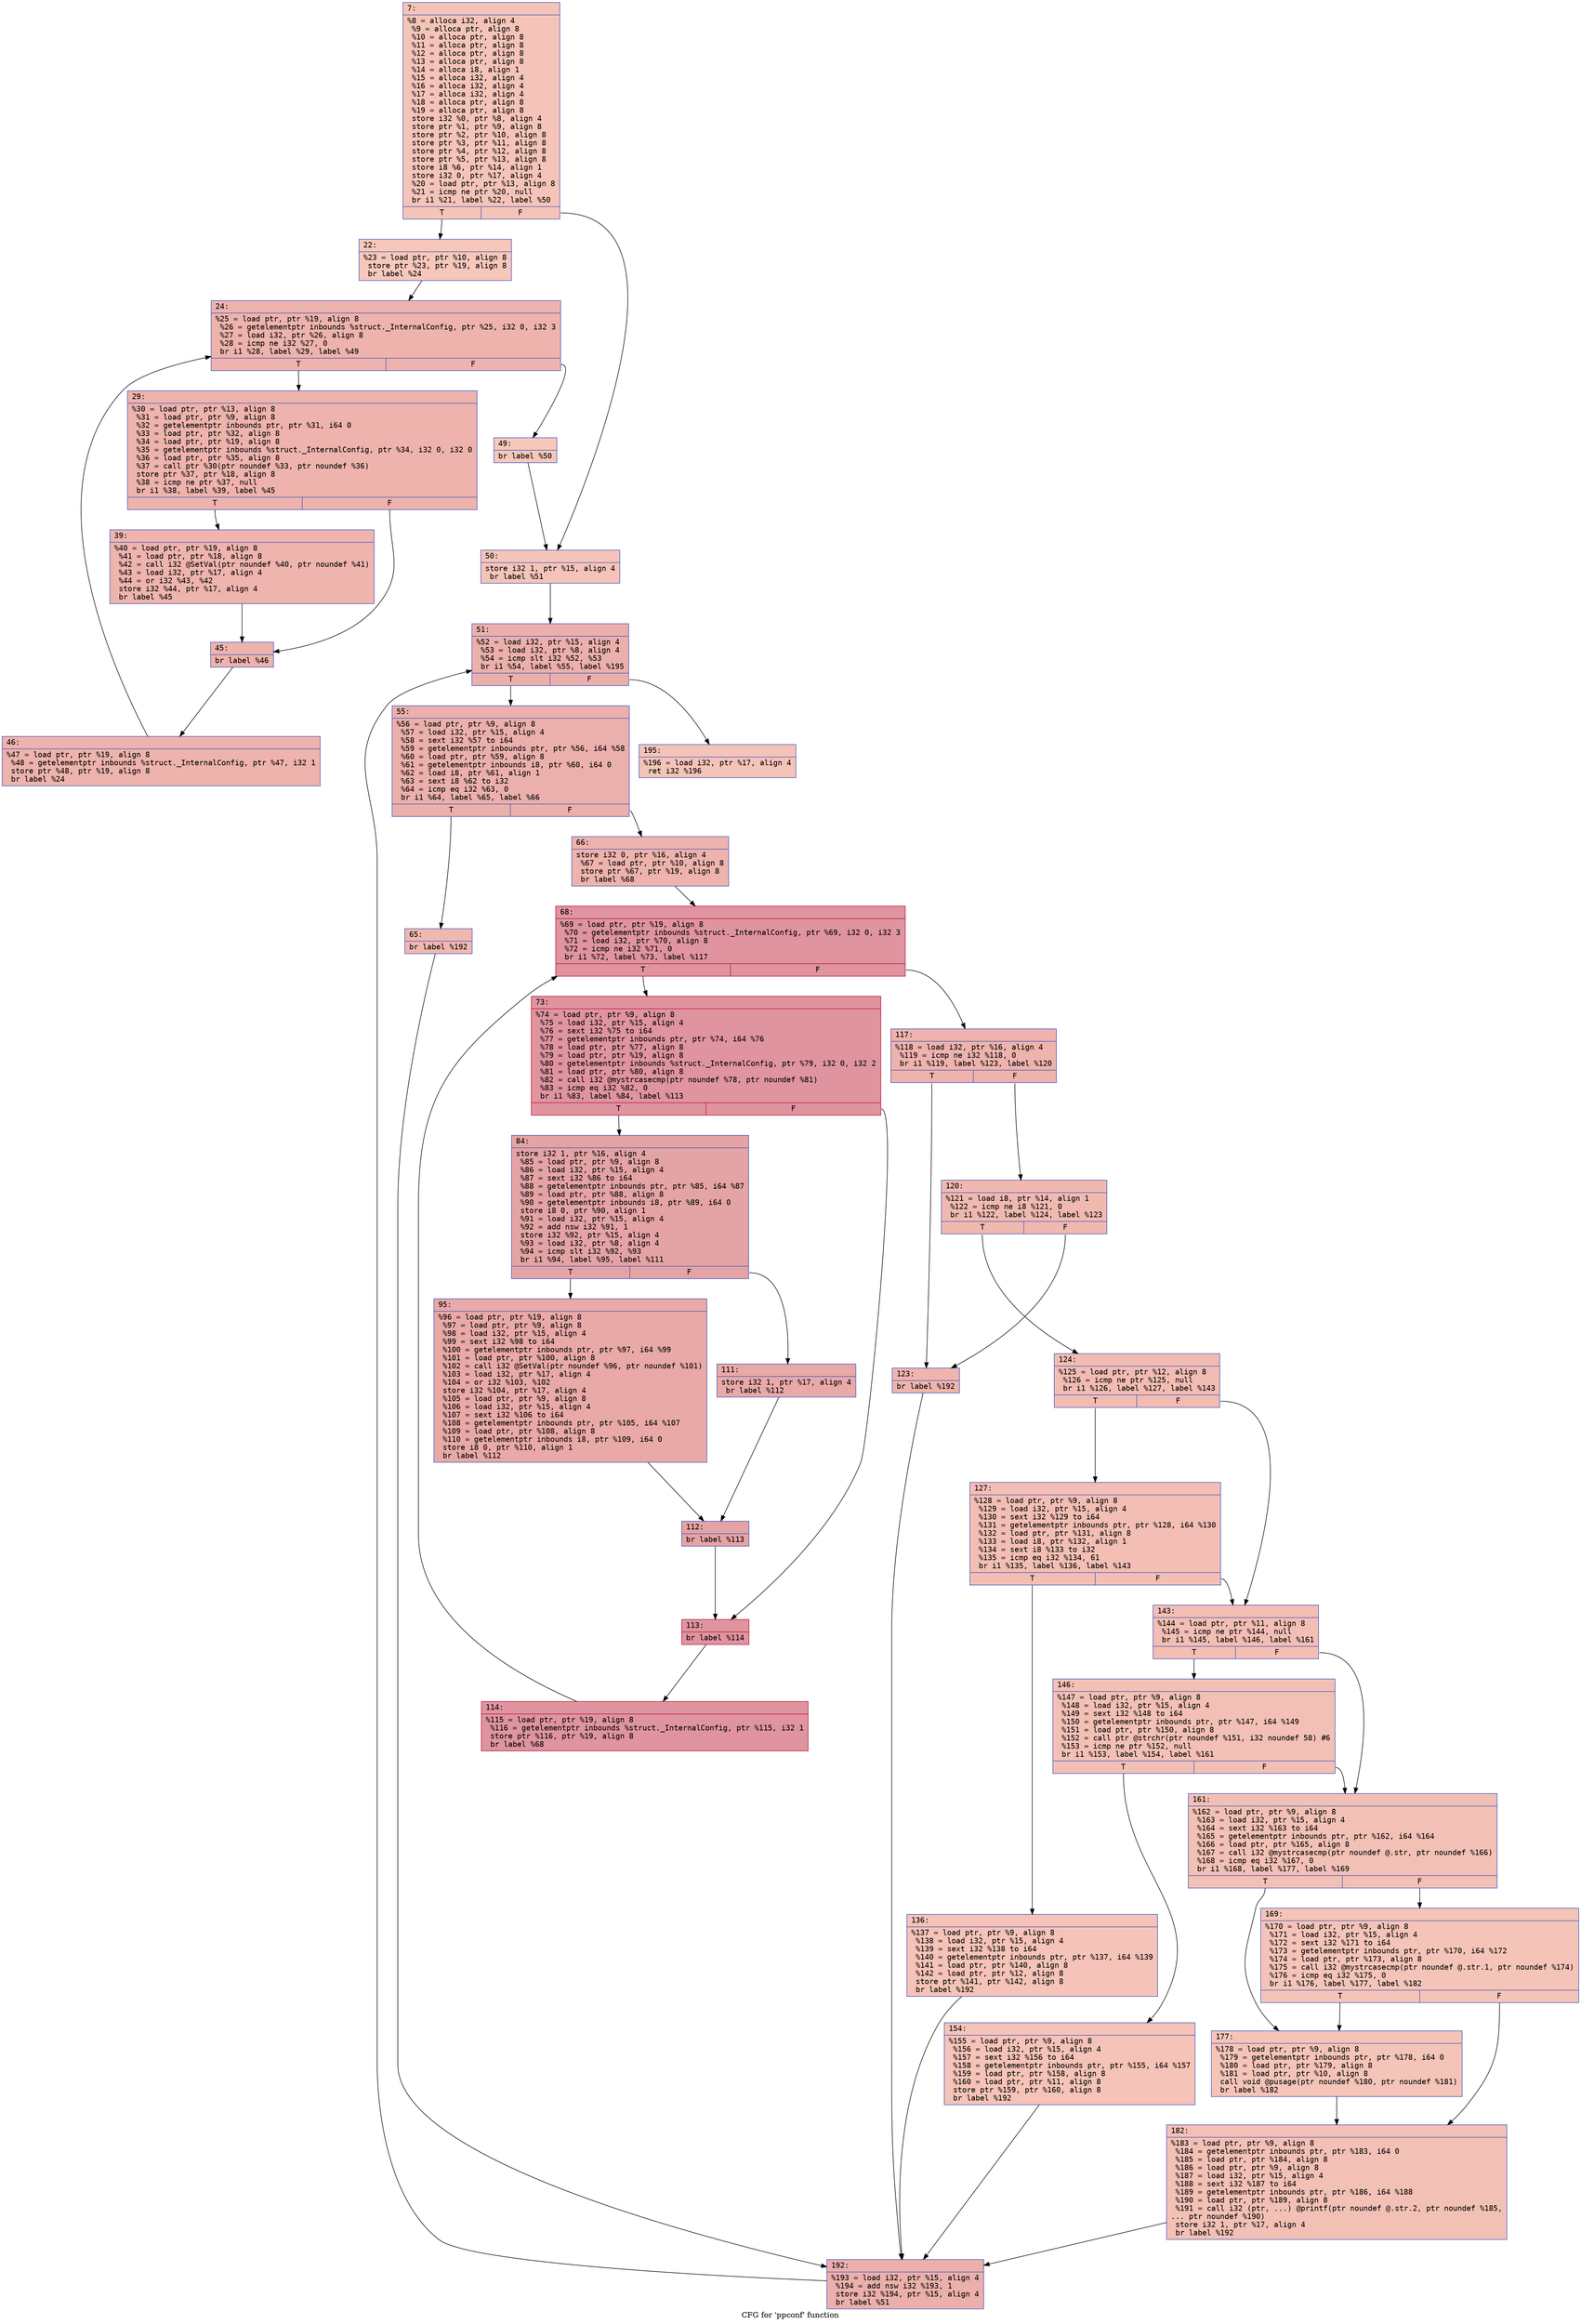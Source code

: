 digraph "CFG for 'ppconf' function" {
	label="CFG for 'ppconf' function";

	Node0x600003f17ac0 [shape=record,color="#3d50c3ff", style=filled, fillcolor="#e97a5f70" fontname="Courier",label="{7:\l|  %8 = alloca i32, align 4\l  %9 = alloca ptr, align 8\l  %10 = alloca ptr, align 8\l  %11 = alloca ptr, align 8\l  %12 = alloca ptr, align 8\l  %13 = alloca ptr, align 8\l  %14 = alloca i8, align 1\l  %15 = alloca i32, align 4\l  %16 = alloca i32, align 4\l  %17 = alloca i32, align 4\l  %18 = alloca ptr, align 8\l  %19 = alloca ptr, align 8\l  store i32 %0, ptr %8, align 4\l  store ptr %1, ptr %9, align 8\l  store ptr %2, ptr %10, align 8\l  store ptr %3, ptr %11, align 8\l  store ptr %4, ptr %12, align 8\l  store ptr %5, ptr %13, align 8\l  store i8 %6, ptr %14, align 1\l  store i32 0, ptr %17, align 4\l  %20 = load ptr, ptr %13, align 8\l  %21 = icmp ne ptr %20, null\l  br i1 %21, label %22, label %50\l|{<s0>T|<s1>F}}"];
	Node0x600003f17ac0:s0 -> Node0x600003f17b10[tooltip="7 -> 22\nProbability 62.50%" ];
	Node0x600003f17ac0:s1 -> Node0x600003f17d40[tooltip="7 -> 50\nProbability 37.50%" ];
	Node0x600003f17b10 [shape=record,color="#3d50c3ff", style=filled, fillcolor="#ec7f6370" fontname="Courier",label="{22:\l|  %23 = load ptr, ptr %10, align 8\l  store ptr %23, ptr %19, align 8\l  br label %24\l}"];
	Node0x600003f17b10 -> Node0x600003f17b60[tooltip="22 -> 24\nProbability 100.00%" ];
	Node0x600003f17b60 [shape=record,color="#3d50c3ff", style=filled, fillcolor="#d6524470" fontname="Courier",label="{24:\l|  %25 = load ptr, ptr %19, align 8\l  %26 = getelementptr inbounds %struct._InternalConfig, ptr %25, i32 0, i32 3\l  %27 = load i32, ptr %26, align 8\l  %28 = icmp ne i32 %27, 0\l  br i1 %28, label %29, label %49\l|{<s0>T|<s1>F}}"];
	Node0x600003f17b60:s0 -> Node0x600003f17bb0[tooltip="24 -> 29\nProbability 96.88%" ];
	Node0x600003f17b60:s1 -> Node0x600003f17cf0[tooltip="24 -> 49\nProbability 3.12%" ];
	Node0x600003f17bb0 [shape=record,color="#3d50c3ff", style=filled, fillcolor="#d6524470" fontname="Courier",label="{29:\l|  %30 = load ptr, ptr %13, align 8\l  %31 = load ptr, ptr %9, align 8\l  %32 = getelementptr inbounds ptr, ptr %31, i64 0\l  %33 = load ptr, ptr %32, align 8\l  %34 = load ptr, ptr %19, align 8\l  %35 = getelementptr inbounds %struct._InternalConfig, ptr %34, i32 0, i32 0\l  %36 = load ptr, ptr %35, align 8\l  %37 = call ptr %30(ptr noundef %33, ptr noundef %36)\l  store ptr %37, ptr %18, align 8\l  %38 = icmp ne ptr %37, null\l  br i1 %38, label %39, label %45\l|{<s0>T|<s1>F}}"];
	Node0x600003f17bb0:s0 -> Node0x600003f17c00[tooltip="29 -> 39\nProbability 62.50%" ];
	Node0x600003f17bb0:s1 -> Node0x600003f17c50[tooltip="29 -> 45\nProbability 37.50%" ];
	Node0x600003f17c00 [shape=record,color="#3d50c3ff", style=filled, fillcolor="#d8564670" fontname="Courier",label="{39:\l|  %40 = load ptr, ptr %19, align 8\l  %41 = load ptr, ptr %18, align 8\l  %42 = call i32 @SetVal(ptr noundef %40, ptr noundef %41)\l  %43 = load i32, ptr %17, align 4\l  %44 = or i32 %43, %42\l  store i32 %44, ptr %17, align 4\l  br label %45\l}"];
	Node0x600003f17c00 -> Node0x600003f17c50[tooltip="39 -> 45\nProbability 100.00%" ];
	Node0x600003f17c50 [shape=record,color="#3d50c3ff", style=filled, fillcolor="#d6524470" fontname="Courier",label="{45:\l|  br label %46\l}"];
	Node0x600003f17c50 -> Node0x600003f17ca0[tooltip="45 -> 46\nProbability 100.00%" ];
	Node0x600003f17ca0 [shape=record,color="#3d50c3ff", style=filled, fillcolor="#d6524470" fontname="Courier",label="{46:\l|  %47 = load ptr, ptr %19, align 8\l  %48 = getelementptr inbounds %struct._InternalConfig, ptr %47, i32 1\l  store ptr %48, ptr %19, align 8\l  br label %24\l}"];
	Node0x600003f17ca0 -> Node0x600003f17b60[tooltip="46 -> 24\nProbability 100.00%" ];
	Node0x600003f17cf0 [shape=record,color="#3d50c3ff", style=filled, fillcolor="#ec7f6370" fontname="Courier",label="{49:\l|  br label %50\l}"];
	Node0x600003f17cf0 -> Node0x600003f17d40[tooltip="49 -> 50\nProbability 100.00%" ];
	Node0x600003f17d40 [shape=record,color="#3d50c3ff", style=filled, fillcolor="#e97a5f70" fontname="Courier",label="{50:\l|  store i32 1, ptr %15, align 4\l  br label %51\l}"];
	Node0x600003f17d40 -> Node0x600003f17d90[tooltip="50 -> 51\nProbability 100.00%" ];
	Node0x600003f17d90 [shape=record,color="#3d50c3ff", style=filled, fillcolor="#d24b4070" fontname="Courier",label="{51:\l|  %52 = load i32, ptr %15, align 4\l  %53 = load i32, ptr %8, align 4\l  %54 = icmp slt i32 %52, %53\l  br i1 %54, label %55, label %195\l|{<s0>T|<s1>F}}"];
	Node0x600003f17d90:s0 -> Node0x600003f17de0[tooltip="51 -> 55\nProbability 96.88%" ];
	Node0x600003f17d90:s1 -> Node0x600003f105f0[tooltip="51 -> 195\nProbability 3.12%" ];
	Node0x600003f17de0 [shape=record,color="#3d50c3ff", style=filled, fillcolor="#d24b4070" fontname="Courier",label="{55:\l|  %56 = load ptr, ptr %9, align 8\l  %57 = load i32, ptr %15, align 4\l  %58 = sext i32 %57 to i64\l  %59 = getelementptr inbounds ptr, ptr %56, i64 %58\l  %60 = load ptr, ptr %59, align 8\l  %61 = getelementptr inbounds i8, ptr %60, i64 0\l  %62 = load i8, ptr %61, align 1\l  %63 = sext i8 %62 to i32\l  %64 = icmp eq i32 %63, 0\l  br i1 %64, label %65, label %66\l|{<s0>T|<s1>F}}"];
	Node0x600003f17de0:s0 -> Node0x600003f17e30[tooltip="55 -> 65\nProbability 37.50%" ];
	Node0x600003f17de0:s1 -> Node0x600003f17e80[tooltip="55 -> 66\nProbability 62.50%" ];
	Node0x600003f17e30 [shape=record,color="#3d50c3ff", style=filled, fillcolor="#dc5d4a70" fontname="Courier",label="{65:\l|  br label %192\l}"];
	Node0x600003f17e30 -> Node0x600003f105a0[tooltip="65 -> 192\nProbability 100.00%" ];
	Node0x600003f17e80 [shape=record,color="#3d50c3ff", style=filled, fillcolor="#d6524470" fontname="Courier",label="{66:\l|  store i32 0, ptr %16, align 4\l  %67 = load ptr, ptr %10, align 8\l  store ptr %67, ptr %19, align 8\l  br label %68\l}"];
	Node0x600003f17e80 -> Node0x600003f17ed0[tooltip="66 -> 68\nProbability 100.00%" ];
	Node0x600003f17ed0 [shape=record,color="#b70d28ff", style=filled, fillcolor="#b70d2870" fontname="Courier",label="{68:\l|  %69 = load ptr, ptr %19, align 8\l  %70 = getelementptr inbounds %struct._InternalConfig, ptr %69, i32 0, i32 3\l  %71 = load i32, ptr %70, align 8\l  %72 = icmp ne i32 %71, 0\l  br i1 %72, label %73, label %117\l|{<s0>T|<s1>F}}"];
	Node0x600003f17ed0:s0 -> Node0x600003f17f20[tooltip="68 -> 73\nProbability 96.88%" ];
	Node0x600003f17ed0:s1 -> Node0x600003f10190[tooltip="68 -> 117\nProbability 3.12%" ];
	Node0x600003f17f20 [shape=record,color="#b70d28ff", style=filled, fillcolor="#b70d2870" fontname="Courier",label="{73:\l|  %74 = load ptr, ptr %9, align 8\l  %75 = load i32, ptr %15, align 4\l  %76 = sext i32 %75 to i64\l  %77 = getelementptr inbounds ptr, ptr %74, i64 %76\l  %78 = load ptr, ptr %77, align 8\l  %79 = load ptr, ptr %19, align 8\l  %80 = getelementptr inbounds %struct._InternalConfig, ptr %79, i32 0, i32 2\l  %81 = load ptr, ptr %80, align 8\l  %82 = call i32 @mystrcasecmp(ptr noundef %78, ptr noundef %81)\l  %83 = icmp eq i32 %82, 0\l  br i1 %83, label %84, label %113\l|{<s0>T|<s1>F}}"];
	Node0x600003f17f20:s0 -> Node0x600003f17f70[tooltip="73 -> 84\nProbability 37.50%" ];
	Node0x600003f17f20:s1 -> Node0x600003f100f0[tooltip="73 -> 113\nProbability 62.50%" ];
	Node0x600003f17f70 [shape=record,color="#3d50c3ff", style=filled, fillcolor="#c32e3170" fontname="Courier",label="{84:\l|  store i32 1, ptr %16, align 4\l  %85 = load ptr, ptr %9, align 8\l  %86 = load i32, ptr %15, align 4\l  %87 = sext i32 %86 to i64\l  %88 = getelementptr inbounds ptr, ptr %85, i64 %87\l  %89 = load ptr, ptr %88, align 8\l  %90 = getelementptr inbounds i8, ptr %89, i64 0\l  store i8 0, ptr %90, align 1\l  %91 = load i32, ptr %15, align 4\l  %92 = add nsw i32 %91, 1\l  store i32 %92, ptr %15, align 4\l  %93 = load i32, ptr %8, align 4\l  %94 = icmp slt i32 %92, %93\l  br i1 %94, label %95, label %111\l|{<s0>T|<s1>F}}"];
	Node0x600003f17f70:s0 -> Node0x600003f10000[tooltip="84 -> 95\nProbability 50.00%" ];
	Node0x600003f17f70:s1 -> Node0x600003f10050[tooltip="84 -> 111\nProbability 50.00%" ];
	Node0x600003f10000 [shape=record,color="#3d50c3ff", style=filled, fillcolor="#ca3b3770" fontname="Courier",label="{95:\l|  %96 = load ptr, ptr %19, align 8\l  %97 = load ptr, ptr %9, align 8\l  %98 = load i32, ptr %15, align 4\l  %99 = sext i32 %98 to i64\l  %100 = getelementptr inbounds ptr, ptr %97, i64 %99\l  %101 = load ptr, ptr %100, align 8\l  %102 = call i32 @SetVal(ptr noundef %96, ptr noundef %101)\l  %103 = load i32, ptr %17, align 4\l  %104 = or i32 %103, %102\l  store i32 %104, ptr %17, align 4\l  %105 = load ptr, ptr %9, align 8\l  %106 = load i32, ptr %15, align 4\l  %107 = sext i32 %106 to i64\l  %108 = getelementptr inbounds ptr, ptr %105, i64 %107\l  %109 = load ptr, ptr %108, align 8\l  %110 = getelementptr inbounds i8, ptr %109, i64 0\l  store i8 0, ptr %110, align 1\l  br label %112\l}"];
	Node0x600003f10000 -> Node0x600003f100a0[tooltip="95 -> 112\nProbability 100.00%" ];
	Node0x600003f10050 [shape=record,color="#3d50c3ff", style=filled, fillcolor="#ca3b3770" fontname="Courier",label="{111:\l|  store i32 1, ptr %17, align 4\l  br label %112\l}"];
	Node0x600003f10050 -> Node0x600003f100a0[tooltip="111 -> 112\nProbability 100.00%" ];
	Node0x600003f100a0 [shape=record,color="#3d50c3ff", style=filled, fillcolor="#c32e3170" fontname="Courier",label="{112:\l|  br label %113\l}"];
	Node0x600003f100a0 -> Node0x600003f100f0[tooltip="112 -> 113\nProbability 100.00%" ];
	Node0x600003f100f0 [shape=record,color="#b70d28ff", style=filled, fillcolor="#b70d2870" fontname="Courier",label="{113:\l|  br label %114\l}"];
	Node0x600003f100f0 -> Node0x600003f10140[tooltip="113 -> 114\nProbability 100.00%" ];
	Node0x600003f10140 [shape=record,color="#b70d28ff", style=filled, fillcolor="#b70d2870" fontname="Courier",label="{114:\l|  %115 = load ptr, ptr %19, align 8\l  %116 = getelementptr inbounds %struct._InternalConfig, ptr %115, i32 1\l  store ptr %116, ptr %19, align 8\l  br label %68\l}"];
	Node0x600003f10140 -> Node0x600003f17ed0[tooltip="114 -> 68\nProbability 100.00%" ];
	Node0x600003f10190 [shape=record,color="#3d50c3ff", style=filled, fillcolor="#d6524470" fontname="Courier",label="{117:\l|  %118 = load i32, ptr %16, align 4\l  %119 = icmp ne i32 %118, 0\l  br i1 %119, label %123, label %120\l|{<s0>T|<s1>F}}"];
	Node0x600003f10190:s0 -> Node0x600003f10230[tooltip="117 -> 123\nProbability 62.50%" ];
	Node0x600003f10190:s1 -> Node0x600003f101e0[tooltip="117 -> 120\nProbability 37.50%" ];
	Node0x600003f101e0 [shape=record,color="#3d50c3ff", style=filled, fillcolor="#de614d70" fontname="Courier",label="{120:\l|  %121 = load i8, ptr %14, align 1\l  %122 = icmp ne i8 %121, 0\l  br i1 %122, label %124, label %123\l|{<s0>T|<s1>F}}"];
	Node0x600003f101e0:s0 -> Node0x600003f10280[tooltip="120 -> 124\nProbability 62.50%" ];
	Node0x600003f101e0:s1 -> Node0x600003f10230[tooltip="120 -> 123\nProbability 37.50%" ];
	Node0x600003f10230 [shape=record,color="#3d50c3ff", style=filled, fillcolor="#d8564670" fontname="Courier",label="{123:\l|  br label %192\l}"];
	Node0x600003f10230 -> Node0x600003f105a0[tooltip="123 -> 192\nProbability 100.00%" ];
	Node0x600003f10280 [shape=record,color="#3d50c3ff", style=filled, fillcolor="#e1675170" fontname="Courier",label="{124:\l|  %125 = load ptr, ptr %12, align 8\l  %126 = icmp ne ptr %125, null\l  br i1 %126, label %127, label %143\l|{<s0>T|<s1>F}}"];
	Node0x600003f10280:s0 -> Node0x600003f102d0[tooltip="124 -> 127\nProbability 62.50%" ];
	Node0x600003f10280:s1 -> Node0x600003f10370[tooltip="124 -> 143\nProbability 37.50%" ];
	Node0x600003f102d0 [shape=record,color="#3d50c3ff", style=filled, fillcolor="#e36c5570" fontname="Courier",label="{127:\l|  %128 = load ptr, ptr %9, align 8\l  %129 = load i32, ptr %15, align 4\l  %130 = sext i32 %129 to i64\l  %131 = getelementptr inbounds ptr, ptr %128, i64 %130\l  %132 = load ptr, ptr %131, align 8\l  %133 = load i8, ptr %132, align 1\l  %134 = sext i8 %133 to i32\l  %135 = icmp eq i32 %134, 61\l  br i1 %135, label %136, label %143\l|{<s0>T|<s1>F}}"];
	Node0x600003f102d0:s0 -> Node0x600003f10320[tooltip="127 -> 136\nProbability 50.00%" ];
	Node0x600003f102d0:s1 -> Node0x600003f10370[tooltip="127 -> 143\nProbability 50.00%" ];
	Node0x600003f10320 [shape=record,color="#3d50c3ff", style=filled, fillcolor="#e8765c70" fontname="Courier",label="{136:\l|  %137 = load ptr, ptr %9, align 8\l  %138 = load i32, ptr %15, align 4\l  %139 = sext i32 %138 to i64\l  %140 = getelementptr inbounds ptr, ptr %137, i64 %139\l  %141 = load ptr, ptr %140, align 8\l  %142 = load ptr, ptr %12, align 8\l  store ptr %141, ptr %142, align 8\l  br label %192\l}"];
	Node0x600003f10320 -> Node0x600003f105a0[tooltip="136 -> 192\nProbability 100.00%" ];
	Node0x600003f10370 [shape=record,color="#3d50c3ff", style=filled, fillcolor="#e36c5570" fontname="Courier",label="{143:\l|  %144 = load ptr, ptr %11, align 8\l  %145 = icmp ne ptr %144, null\l  br i1 %145, label %146, label %161\l|{<s0>T|<s1>F}}"];
	Node0x600003f10370:s0 -> Node0x600003f103c0[tooltip="143 -> 146\nProbability 62.50%" ];
	Node0x600003f10370:s1 -> Node0x600003f10460[tooltip="143 -> 161\nProbability 37.50%" ];
	Node0x600003f103c0 [shape=record,color="#3d50c3ff", style=filled, fillcolor="#e5705870" fontname="Courier",label="{146:\l|  %147 = load ptr, ptr %9, align 8\l  %148 = load i32, ptr %15, align 4\l  %149 = sext i32 %148 to i64\l  %150 = getelementptr inbounds ptr, ptr %147, i64 %149\l  %151 = load ptr, ptr %150, align 8\l  %152 = call ptr @strchr(ptr noundef %151, i32 noundef 58) #6\l  %153 = icmp ne ptr %152, null\l  br i1 %153, label %154, label %161\l|{<s0>T|<s1>F}}"];
	Node0x600003f103c0:s0 -> Node0x600003f10410[tooltip="146 -> 154\nProbability 62.50%" ];
	Node0x600003f103c0:s1 -> Node0x600003f10460[tooltip="146 -> 161\nProbability 37.50%" ];
	Node0x600003f10410 [shape=record,color="#3d50c3ff", style=filled, fillcolor="#e8765c70" fontname="Courier",label="{154:\l|  %155 = load ptr, ptr %9, align 8\l  %156 = load i32, ptr %15, align 4\l  %157 = sext i32 %156 to i64\l  %158 = getelementptr inbounds ptr, ptr %155, i64 %157\l  %159 = load ptr, ptr %158, align 8\l  %160 = load ptr, ptr %11, align 8\l  store ptr %159, ptr %160, align 8\l  br label %192\l}"];
	Node0x600003f10410 -> Node0x600003f105a0[tooltip="154 -> 192\nProbability 100.00%" ];
	Node0x600003f10460 [shape=record,color="#3d50c3ff", style=filled, fillcolor="#e5705870" fontname="Courier",label="{161:\l|  %162 = load ptr, ptr %9, align 8\l  %163 = load i32, ptr %15, align 4\l  %164 = sext i32 %163 to i64\l  %165 = getelementptr inbounds ptr, ptr %162, i64 %164\l  %166 = load ptr, ptr %165, align 8\l  %167 = call i32 @mystrcasecmp(ptr noundef @.str, ptr noundef %166)\l  %168 = icmp eq i32 %167, 0\l  br i1 %168, label %177, label %169\l|{<s0>T|<s1>F}}"];
	Node0x600003f10460:s0 -> Node0x600003f10500[tooltip="161 -> 177\nProbability 37.50%" ];
	Node0x600003f10460:s1 -> Node0x600003f104b0[tooltip="161 -> 169\nProbability 62.50%" ];
	Node0x600003f104b0 [shape=record,color="#3d50c3ff", style=filled, fillcolor="#e97a5f70" fontname="Courier",label="{169:\l|  %170 = load ptr, ptr %9, align 8\l  %171 = load i32, ptr %15, align 4\l  %172 = sext i32 %171 to i64\l  %173 = getelementptr inbounds ptr, ptr %170, i64 %172\l  %174 = load ptr, ptr %173, align 8\l  %175 = call i32 @mystrcasecmp(ptr noundef @.str.1, ptr noundef %174)\l  %176 = icmp eq i32 %175, 0\l  br i1 %176, label %177, label %182\l|{<s0>T|<s1>F}}"];
	Node0x600003f104b0:s0 -> Node0x600003f10500[tooltip="169 -> 177\nProbability 37.50%" ];
	Node0x600003f104b0:s1 -> Node0x600003f10550[tooltip="169 -> 182\nProbability 62.50%" ];
	Node0x600003f10500 [shape=record,color="#3d50c3ff", style=filled, fillcolor="#e97a5f70" fontname="Courier",label="{177:\l|  %178 = load ptr, ptr %9, align 8\l  %179 = getelementptr inbounds ptr, ptr %178, i64 0\l  %180 = load ptr, ptr %179, align 8\l  %181 = load ptr, ptr %10, align 8\l  call void @pusage(ptr noundef %180, ptr noundef %181)\l  br label %182\l}"];
	Node0x600003f10500 -> Node0x600003f10550[tooltip="177 -> 182\nProbability 100.00%" ];
	Node0x600003f10550 [shape=record,color="#3d50c3ff", style=filled, fillcolor="#e5705870" fontname="Courier",label="{182:\l|  %183 = load ptr, ptr %9, align 8\l  %184 = getelementptr inbounds ptr, ptr %183, i64 0\l  %185 = load ptr, ptr %184, align 8\l  %186 = load ptr, ptr %9, align 8\l  %187 = load i32, ptr %15, align 4\l  %188 = sext i32 %187 to i64\l  %189 = getelementptr inbounds ptr, ptr %186, i64 %188\l  %190 = load ptr, ptr %189, align 8\l  %191 = call i32 (ptr, ...) @printf(ptr noundef @.str.2, ptr noundef %185,\l... ptr noundef %190)\l  store i32 1, ptr %17, align 4\l  br label %192\l}"];
	Node0x600003f10550 -> Node0x600003f105a0[tooltip="182 -> 192\nProbability 100.00%" ];
	Node0x600003f105a0 [shape=record,color="#3d50c3ff", style=filled, fillcolor="#d24b4070" fontname="Courier",label="{192:\l|  %193 = load i32, ptr %15, align 4\l  %194 = add nsw i32 %193, 1\l  store i32 %194, ptr %15, align 4\l  br label %51\l}"];
	Node0x600003f105a0 -> Node0x600003f17d90[tooltip="192 -> 51\nProbability 100.00%" ];
	Node0x600003f105f0 [shape=record,color="#3d50c3ff", style=filled, fillcolor="#e97a5f70" fontname="Courier",label="{195:\l|  %196 = load i32, ptr %17, align 4\l  ret i32 %196\l}"];
}
